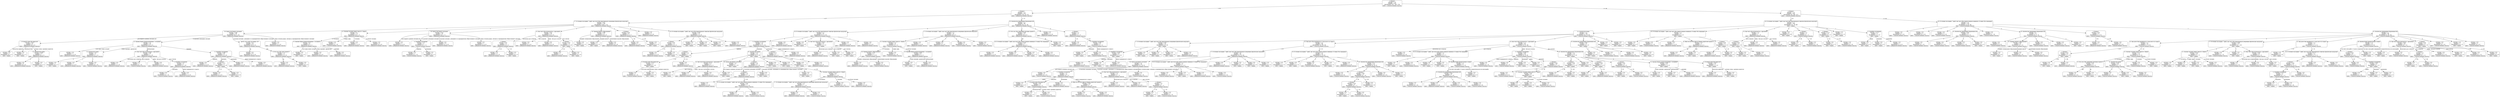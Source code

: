 digraph "дерево решений" {
	node [shape=box style=rounded]
	node1 [label="2. Возраст
entropy = 1.6
samples = 555
distribution: [187, 189, 179]
label = злокачественная опухоль"]
	node2 [label="2. Возраст
entropy = 1.2
samples = 225
distribution: [153, 20, 52]
label = доброкачественная опухоль"]
	node1 -> node2 [label="< 44"]
	node3 [label="17. В течение последних 7 дней, как часто Вы практиковали умеренные физические нагрузки?
entropy = 0.87
samples = 136
distribution: [108, 5, 23]
label = доброкачественная опухоль"]
	node2 -> node3 [label="< 37"]
	node4 [label="29. Каков тип Вашего питания?
entropy = 0.96
samples = 56
distribution: [43, 3, 10]
label = доброкачественная опухоль"]
	node3 -> node4 [label=0]
	node5 [label="5. В какой семье Вы выросли?
entropy = 0.92
samples = 9
distribution: [6, 0, 3]
label = доброкачественная опухоль"]
	node4 -> node5 [label="регулярного режима питания нет"]
	node6 [label="entropy = 0.0
samples = 1
distribution: [0, 0, 1]
label = норма"]
	node5 -> node6 [label="мать/отец одиночка"]
	node7 [label="entropy = 0.0
samples = 1
distribution: [0, 0, 1]
label = норма"]
	node5 -> node7 [label="мачеха/отчим"]
	node8 [label="31. Количество родов
entropy = 0.59
samples = 7
distribution: [6, 0, 1]
label = доброкачественная опухоль"]
	node5 -> node8 [label="полная семья, кровные родители"]
	node9 [label="entropy = 0.0
samples = 6
distribution: [6, 0, 0]
label = доброкачественная опухоль"]
	node8 -> node9 [label=0]
	node10 [label="entropy = 0.0
samples = 1
distribution: [0, 0, 1]
label = норма"]
	node8 -> node10 [label=1]
	node11 [label="13. Каковы Ваши взаимоотношения с соседями?
entropy = 1.4
samples = 20
distribution: [12, 3, 5]
label = доброкачественная опухоль"]
	node4 -> node11 [label="3-4-разовое домашнее питание"]
	node12 [label="entropy = 0.0
samples = 1
distribution: [1, 0, 0]
label = доброкачественная опухоль"]
	node11 -> node12 [label="я не знаю своих соседей"]
	node13 [label="31. Количество родов
entropy = 1.6
samples = 3
distribution: [1, 1, 1]
label = доброкачественная опухоль"]
	node11 -> node13 [label="очень хорошие, дружеские"]
	node14 [label="entropy = 0.0
samples = 1
distribution: [0, 0, 1]
label = норма"]
	node13 -> node14 [label=0]
	node15 [label="entropy = 0.0
samples = 1
distribution: [1, 0, 0]
label = доброкачественная опухоль"]
	node13 -> node15 [label=1]
	node16 [label="entropy = 0.0
samples = 1
distribution: [0, 1, 0]
label = злокачественная опухоль"]
	node13 -> node16 [label=2]
	node17 [label="14. Как часто Вы встречаетесь с друзьями?
entropy = 0.86
samples = 7
distribution: [5, 2, 0]
label = доброкачественная опухоль"]
	node11 -> node17 [label="нейтральные"]
	node18 [label="entropy = 0.0
samples = 1
distribution: [1, 0, 0]
label = доброкачественная опухоль"]
	node17 -> node18 [label="несколько раз в неделю"]
	node19 [label="entropy = 0.0
samples = 1
distribution: [0, 1, 0]
label = злокачественная опухоль"]
	node17 -> node19 [label="раз в неделю"]
	node20 [label="entropy = 0.0
samples = 3
distribution: [3, 0, 0]
label = доброкачественная опухоль"]
	node17 -> node20 [label="реже, чем раз в месяц"]
	node21 [label="3. Семейное положение
entropy = 1.0
samples = 2
distribution: [1, 1, 0]
label = доброкачественная опухоль"]
	node17 -> node21 [label="раз в месяц"]
	node22 [label="entropy = 0.0
samples = 1
distribution: [0, 1, 0]
label = злокачественная опухоль"]
	node21 -> node22 [label="замужем"]
	node23 [label="entropy = 0.0
samples = 1
distribution: [1, 0, 0]
label = доброкачественная опухоль"]
	node21 -> node23 [label="имею гражданского супруга"]
	node24 [label="3. Семейное положение
entropy = 0.99
samples = 9
distribution: [5, 0, 4]
label = доброкачественная опухоль"]
	node11 -> node24 [label="хорошие"]
	node25 [label="entropy = 0.0
samples = 2
distribution: [2, 0, 0]
label = доброкачественная опухоль"]
	node24 -> node25 [label="одинока"]
	node26 [label="2. Возраст
entropy = 0.72
samples = 5
distribution: [1, 0, 4]
label = норма"]
	node24 -> node26 [label="замужем"]
	node27 [label="entropy = 0.0
samples = 1
distribution: [1, 0, 0]
label = доброкачественная опухоль"]
	node26 -> node27 [label="< 25"]
	node28 [label="entropy = 0.0
samples = 4
distribution: [0, 0, 4]
label = норма"]
	node26 -> node28 [label=">= 25"]
	node29 [label="entropy = 0.0
samples = 1
distribution: [1, 0, 0]
label = доброкачественная опухоль"]
	node24 -> node29 [label="разведена"]
	node30 [label="entropy = 0.0
samples = 1
distribution: [1, 0, 0]
label = доброкачественная опухоль"]
	node24 -> node30 [label="имею гражданского супруга"]
	node31 [label="pre20. Есть ответ на вопрос 20?
entropy = 0.4
samples = 25
distribution: [23, 0, 2]
label = доброкачественная опухоль"]
	node4 -> node31 [label="3-разовое питание, домашнее и в предприятиях общественного питания"]
	node32 [label="entropy = 0.0
samples = 21
distribution: [21, 0, 0]
label = доброкачественная опухоль"]
	node31 -> node32 [label="да"]
	node33 [label="8. Есть ли у Вас дети (да/нет)?
entropy = 1.0
samples = 4
distribution: [2, 0, 2]
label = доброкачественная опухоль"]
	node31 -> node33 [label="нет"]
	node34 [label="entropy = 0.0
samples = 2
distribution: [2, 0, 0]
label = доброкачественная опухоль"]
	node33 -> node34 [label="да"]
	node35 [label="entropy = 0.0
samples = 2
distribution: [0, 0, 2]
label = норма"]
	node33 -> node35 [label="нет"]
	node36 [label="entropy = 0.0
samples = 2
distribution: [2, 0, 0]
label = доброкачественная опухоль"]
	node4 -> node36 [label="дома готовлю редко, питаюсь в предприятиях общественного питания"]
	node37 [label="12. Сколько человек живут вместе с Вами?
entropy = 0.7
samples = 15
distribution: [13, 1, 1]
label = доброкачественная опухоль"]
	node3 -> node37 [label=1]
	node38 [label="13. Каковы Ваши взаимоотношения с соседями?
entropy = 0.5
samples = 9
distribution: [8, 0, 1]
label = доброкачественная опухоль"]
	node37 -> node38 [label="2-3 человека"]
	node39 [label="entropy = 0.0
samples = 1
distribution: [0, 0, 1]
label = норма"]
	node38 -> node39 [label="я не знаю своих соседей"]
	node40 [label="entropy = 0.0
samples = 3
distribution: [3, 0, 0]
label = доброкачественная опухоль"]
	node38 -> node40 [label="очень хорошие, дружеские"]
	node41 [label="entropy = 0.0
samples = 5
distribution: [5, 0, 0]
label = доброкачественная опухоль"]
	node38 -> node41 [label="хорошие"]
	node42 [label="entropy = 0.0
samples = 1
distribution: [0, 1, 0]
label = злокачественная опухоль"]
	node37 -> node42 [label="я живу одна"]
	node43 [label="entropy = 0.0
samples = 1
distribution: [1, 0, 0]
label = доброкачественная опухоль"]
	node37 -> node43 [label="1 человек"]
	node44 [label="entropy = 0.0
samples = 4
distribution: [4, 0, 0]
label = доброкачественная опухоль"]
	node37 -> node44 [label="4 и более человек"]
	node45 [label="29. Каков тип Вашего питания?
entropy = 0.67
samples = 16
distribution: [14, 1, 1]
label = доброкачественная опухоль"]
	node3 -> node45 [label=2]
	node46 [label="entropy = 0.0
samples = 2
distribution: [2, 0, 0]
label = доброкачественная опухоль"]
	node45 -> node46 [label="регулярного режима питания нет"]
	node47 [label="3. Семейное положение
entropy = 1.0
samples = 2
distribution: [0, 1, 1]
label = злокачественная опухоль"]
	node45 -> node47 [label="3-4-разовое домашнее питание"]
	node48 [label="entropy = 0.0
samples = 1
distribution: [0, 1, 0]
label = злокачественная опухоль"]
	node47 -> node48 [label="одинока"]
	node49 [label="entropy = 0.0
samples = 1
distribution: [0, 0, 1]
label = норма"]
	node47 -> node49 [label="разведена"]
	node50 [label="entropy = 0.0
samples = 11
distribution: [11, 0, 0]
label = доброкачественная опухоль"]
	node45 -> node50 [label="3-разовое питание, домашнее и в предприятиях общественного питания"]
	node51 [label="entropy = 0.0
samples = 1
distribution: [1, 0, 0]
label = доброкачественная опухоль"]
	node45 -> node51 [label="дома готовлю редко, питаюсь в предприятиях общественного питания"]
	node52 [label="14. Как часто Вы встречаетесь с друзьями?
entropy = 0.81
samples = 16
distribution: [12, 0, 4]
label = доброкачественная опухоль"]
	node3 -> node52 [label=3]
	node53 [label="2. Возраст
entropy = 0.81
samples = 4
distribution: [3, 0, 1]
label = доброкачественная опухоль"]
	node52 -> node53 [label="несколько раз в неделю"]
	node54 [label="entropy = 0.0
samples = 3
distribution: [3, 0, 0]
label = доброкачественная опухоль"]
	node53 -> node54 [label="< 26"]
	node55 [label="entropy = 0.0
samples = 1
distribution: [0, 0, 1]
label = норма"]
	node53 -> node55 [label=">= 26"]
	node56 [label="entropy = 0.0
samples = 5
distribution: [5, 0, 0]
label = доброкачественная опухоль"]
	node52 -> node56 [label="раз в неделю"]
	node57 [label="entropy = 0.0
samples = 3
distribution: [3, 0, 0]
label = доброкачественная опухоль"]
	node52 -> node57 [label="реже, чем раз в месяц"]
	node58 [label="2. Возраст
entropy = 0.81
samples = 4
distribution: [1, 0, 3]
label = норма"]
	node52 -> node58 [label="раз в месяц"]
	node59 [label="entropy = 0.0
samples = 1
distribution: [1, 0, 0]
label = доброкачественная опухоль"]
	node58 -> node59 [label="< 34"]
	node60 [label="entropy = 0.0
samples = 3
distribution: [0, 0, 3]
label = норма"]
	node58 -> node60 [label=">= 34"]
	node61 [label="19. Уровень Вашего образования?
entropy = 0.68
samples = 11
distribution: [9, 0, 2]
label = доброкачественная опухоль"]
	node3 -> node61 [label=4]
	node62 [label="entropy = 0.0
samples = 1
distribution: [0, 0, 1]
label = норма"]
	node61 -> node62 [label="среднее специальное образование"]
	node63 [label="entropy = 0.0
samples = 1
distribution: [0, 0, 1]
label = норма"]
	node61 -> node63 [label="средняя школа"]
	node64 [label="entropy = 0.0
samples = 9
distribution: [9, 0, 0]
label = доброкачественная опухоль"]
	node61 -> node64 [label="законченное высшее образование"]
	node65 [label="2. Возраст
entropy = 0.65
samples = 6
distribution: [5, 0, 1]
label = доброкачественная опухоль"]
	node3 -> node65 [label=5]
	node66 [label="entropy = 0.0
samples = 5
distribution: [5, 0, 0]
label = доброкачественная опухоль"]
	node65 -> node66 [label="< 28"]
	node67 [label="entropy = 0.0
samples = 1
distribution: [0, 0, 1]
label = норма"]
	node65 -> node67 [label=">= 28"]
	node68 [label="entropy = 0.0
samples = 5
distribution: [5, 0, 0]
label = доброкачественная опухоль"]
	node3 -> node68 [label=6]
	node69 [label="16. В течение последних 7 дней, как часто Вы практиковали тяжелые физические нагрузки?
entropy = 0.95
samples = 11
distribution: [7, 0, 4]
label = доброкачественная опухоль"]
	node3 -> node69 [label=7]
	node70 [label="2. Возраст
entropy = 0.81
samples = 4
distribution: [3, 0, 1]
label = доброкачественная опухоль"]
	node69 -> node70 [label=0]
	node71 [label="entropy = 0.0
samples = 3
distribution: [3, 0, 0]
label = доброкачественная опухоль"]
	node70 -> node71 [label="< 31"]
	node72 [label="entropy = 0.0
samples = 1
distribution: [0, 0, 1]
label = норма"]
	node70 -> node72 [label=">= 31"]
	node73 [label="entropy = 0.0
samples = 1
distribution: [0, 0, 1]
label = норма"]
	node69 -> node73 [label=2]
	node74 [label="entropy = 0.0
samples = 1
distribution: [0, 0, 1]
label = норма"]
	node69 -> node74 [label=3]
	node75 [label="entropy = 0.0
samples = 1
distribution: [0, 0, 1]
label = норма"]
	node69 -> node75 [label=4]
	node76 [label="entropy = 0.0
samples = 4
distribution: [4, 0, 0]
label = доброкачественная опухоль"]
	node69 -> node76 [label=7]
	node77 [label="32. Количество прерванных беременностей
entropy = 1.5
samples = 89
distribution: [45, 15, 29]
label = доброкачественная опухоль"]
	node2 -> node77 [label=">= 37"]
	node78 [label="16. В течение последних 7 дней, как часто Вы практиковали тяжелые физические нагрузки?
entropy = 1.3
samples = 54
distribution: [27, 5, 22]
label = доброкачественная опухоль"]
	node77 -> node78 [label=0]
	node79 [label="3. Семейное положение
entropy = 1.4
samples = 41
distribution: [21, 5, 15]
label = доброкачественная опухоль"]
	node78 -> node79 [label=0]
	node80 [label="2. Возраст
entropy = 1.4
samples = 7
distribution: [2, 1, 4]
label = норма"]
	node79 -> node80 [label="одинока"]
	node81 [label="5. В какой семье Вы выросли?
entropy = 0.72
samples = 5
distribution: [0, 1, 4]
label = норма"]
	node80 -> node81 [label="< 41"]
	node82 [label="entropy = 0.0
samples = 1
distribution: [0, 1, 0]
label = злокачественная опухоль"]
	node81 -> node82 [label="в детском доме"]
	node83 [label="entropy = 0.0
samples = 4
distribution: [0, 0, 4]
label = норма"]
	node81 -> node83 [label="полная семья, кровные родители"]
	node84 [label="entropy = 0.0
samples = 2
distribution: [2, 0, 0]
label = доброкачественная опухоль"]
	node80 -> node84 [label=">= 41"]
	node85 [label="31. Количество родов
entropy = 1.5
samples = 23
distribution: [9, 4, 10]
label = норма"]
	node79 -> node85 [label="замужем"]
	node86 [label="14. Как часто Вы встречаетесь с друзьями?
entropy = 0.72
samples = 5
distribution: [4, 0, 1]
label = доброкачественная опухоль"]
	node85 -> node86 [label=0]
	node87 [label="entropy = 0.0
samples = 1
distribution: [0, 0, 1]
label = норма"]
	node86 -> node87 [label="раз в неделю"]
	node88 [label="entropy = 0.0
samples = 1
distribution: [1, 0, 0]
label = доброкачественная опухоль"]
	node86 -> node88 [label="реже, чем раз в месяц"]
	node89 [label="entropy = 0.0
samples = 3
distribution: [3, 0, 0]
label = доброкачественная опухоль"]
	node86 -> node89 [label="раз в месяц"]
	node90 [label="29. Каков тип Вашего питания?
entropy = 1.6
samples = 7
distribution: [2, 2, 3]
label = норма"]
	node85 -> node90 [label=1]
	node91 [label="entropy = 0.0
samples = 1
distribution: [0, 0, 1]
label = норма"]
	node90 -> node91 [label="регулярного режима питания нет"]
	node92 [label="2. Возраст
entropy = 1.0
samples = 4
distribution: [2, 2, 0]
label = доброкачественная опухоль"]
	node90 -> node92 [label="3-4-разовое домашнее питание"]
	node93 [label="entropy = 0.0
samples = 1
distribution: [1, 0, 0]
label = доброкачественная опухоль"]
	node92 -> node93 [label="< 40"]
	node94 [label="18. В течение последних 7 дней, как часто Вы ходили пешком минимум 10 минут без перерыва?
entropy = 0.92
samples = 3
distribution: [1, 2, 0]
label = злокачественная опухоль"]
	node92 -> node94 [label=">= 40"]
	node95 [label="entropy = 0.0
samples = 1
distribution: [1, 0, 0]
label = доброкачественная опухоль"]
	node94 -> node95 [label=3]
	node96 [label="entropy = 0.0
samples = 2
distribution: [0, 2, 0]
label = злокачественная опухоль"]
	node94 -> node96 [label=7]
	node97 [label="entropy = 0.0
samples = 2
distribution: [0, 0, 2]
label = норма"]
	node90 -> node97 [label="3-разовое питание, домашнее и в предприятиях общественного питания"]
	node98 [label="2. Возраст
entropy = 1.6
samples = 8
distribution: [3, 2, 3]
label = доброкачественная опухоль"]
	node85 -> node98 [label=2]
	node99 [label="entropy = 0.0
samples = 3
distribution: [0, 0, 3]
label = норма"]
	node98 -> node99 [label="< 39"]
	node100 [label="12. Сколько человек живут вместе с Вами?
entropy = 0.97
samples = 5
distribution: [3, 2, 0]
label = доброкачественная опухоль"]
	node98 -> node100 [label=">= 39"]
	node101 [label="17. В течение последних 7 дней, как часто Вы практиковали умеренные физические нагрузки?
entropy = 1.0
samples = 2
distribution: [1, 1, 0]
label = доброкачественная опухоль"]
	node100 -> node101 [label="2-3 человека"]
	node102 [label="entropy = 0.0
samples = 1
distribution: [1, 0, 0]
label = доброкачественная опухоль"]
	node101 -> node102 [label=0]
	node103 [label="entropy = 0.0
samples = 1
distribution: [0, 1, 0]
label = злокачественная опухоль"]
	node101 -> node103 [label=2]
	node104 [label="entropy = 0.0
samples = 1
distribution: [0, 1, 0]
label = злокачественная опухоль"]
	node100 -> node104 [label="1 человек"]
	node105 [label="entropy = 0.0
samples = 2
distribution: [2, 0, 0]
label = доброкачественная опухоль"]
	node100 -> node105 [label="4 и более человек"]
	node106 [label="entropy = 0.0
samples = 2
distribution: [0, 0, 2]
label = норма"]
	node85 -> node106 [label=3]
	node107 [label="entropy = 0.0
samples = 1
distribution: [0, 0, 1]
label = норма"]
	node85 -> node107 [label=4]
	node108 [label="2. Возраст
entropy = 0.72
samples = 5
distribution: [4, 0, 1]
label = доброкачественная опухоль"]
	node79 -> node108 [label="разведена"]
	node109 [label="entropy = 0.0
samples = 1
distribution: [0, 0, 1]
label = норма"]
	node108 -> node109 [label="< 39"]
	node110 [label="entropy = 0.0
samples = 4
distribution: [4, 0, 0]
label = доброкачественная опухоль"]
	node108 -> node110 [label=">= 39"]
	node111 [label="entropy = 0.0
samples = 6
distribution: [6, 0, 0]
label = доброкачественная опухоль"]
	node79 -> node111 [label="имею гражданского супруга"]
	node112 [label="entropy = 0.0
samples = 2
distribution: [2, 0, 0]
label = доброкачественная опухоль"]
	node78 -> node112 [label=1]
	node113 [label="entropy = 0.0
samples = 5
distribution: [0, 0, 5]
label = норма"]
	node78 -> node113 [label=2]
	node114 [label="14. Как часто Вы встречаетесь с друзьями?
entropy = 0.92
samples = 3
distribution: [1, 0, 2]
label = норма"]
	node78 -> node114 [label=3]
	node115 [label="entropy = 0.0
samples = 1
distribution: [1, 0, 0]
label = доброкачественная опухоль"]
	node114 -> node115 [label="несколько раз в неделю"]
	node116 [label="entropy = 0.0
samples = 1
distribution: [0, 0, 1]
label = норма"]
	node114 -> node116 [label="раз в неделю"]
	node117 [label="entropy = 0.0
samples = 1
distribution: [0, 0, 1]
label = норма"]
	node114 -> node117 [label="раз в месяц"]
	node118 [label="entropy = 0.0
samples = 1
distribution: [1, 0, 0]
label = доброкачественная опухоль"]
	node78 -> node118 [label=4]
	node119 [label="entropy = 0.0
samples = 2
distribution: [2, 0, 0]
label = доброкачественная опухоль"]
	node78 -> node119 [label=7]
	node120 [label="17. В течение последних 7 дней, как часто Вы практиковали умеренные физические нагрузки?
entropy = 1.3
samples = 18
distribution: [9, 8, 1]
label = доброкачественная опухоль"]
	node77 -> node120 [label=1]
	node121 [label="12. Сколько человек живут вместе с Вами?
entropy = 1.4
samples = 9
distribution: [3, 5, 1]
label = злокачественная опухоль"]
	node120 -> node121 [label=0]
	node122 [label="19. Уровень Вашего образования?
entropy = 0.72
samples = 5
distribution: [1, 4, 0]
label = злокачественная опухоль"]
	node121 -> node122 [label="2-3 человека"]
	node123 [label="entropy = 0.0
samples = 1
distribution: [1, 0, 0]
label = доброкачественная опухоль"]
	node122 -> node123 [label="среднее специальное образование"]
	node124 [label="entropy = 0.0
samples = 4
distribution: [0, 4, 0]
label = злокачественная опухоль"]
	node122 -> node124 [label="законченное высшее образование"]
	node125 [label="entropy = 0.0
samples = 1
distribution: [0, 1, 0]
label = злокачественная опухоль"]
	node121 -> node125 [label="я живу одна"]
	node126 [label="13. Каковы Ваши взаимоотношения с соседями?
entropy = 0.92
samples = 3
distribution: [2, 0, 1]
label = доброкачественная опухоль"]
	node121 -> node126 [label="4 и более человек"]
	node127 [label="entropy = 0.0
samples = 1
distribution: [0, 0, 1]
label = норма"]
	node126 -> node127 [label="очень хорошие, дружеские"]
	node128 [label="entropy = 0.0
samples = 2
distribution: [2, 0, 0]
label = доброкачественная опухоль"]
	node126 -> node128 [label="нейтральные"]
	node129 [label="entropy = 0.0
samples = 1
distribution: [1, 0, 0]
label = доброкачественная опухоль"]
	node120 -> node129 [label=1]
	node130 [label="entropy = 0.0
samples = 5
distribution: [5, 0, 0]
label = доброкачественная опухоль"]
	node120 -> node130 [label=2]
	node131 [label="entropy = 0.0
samples = 2
distribution: [0, 2, 0]
label = злокачественная опухоль"]
	node120 -> node131 [label=3]
	node132 [label="entropy = 0.0
samples = 1
distribution: [0, 1, 0]
label = злокачественная опухоль"]
	node120 -> node132 [label=6]
	node133 [label="15. Есть ли у Вас домашние питомцы (да/нет)?
entropy = 0.99
samples = 11
distribution: [6, 0, 5]
label = доброкачественная опухоль"]
	node77 -> node133 [label=2]
	node134 [label="18. В течение последних 7 дней, как часто Вы ходили пешком минимум 10 минут без перерыва?
entropy = 0.59
samples = 7
distribution: [6, 0, 1]
label = доброкачественная опухоль"]
	node133 -> node134 [label="нет"]
	node135 [label="entropy = 0.0
samples = 1
distribution: [1, 0, 0]
label = доброкачественная опухоль"]
	node134 -> node135 [label=4]
	node136 [label="entropy = 0.0
samples = 1
distribution: [1, 0, 0]
label = доброкачественная опухоль"]
	node134 -> node136 [label=5]
	node137 [label="entropy = 0.0
samples = 1
distribution: [0, 0, 1]
label = норма"]
	node134 -> node137 [label=6]
	node138 [label="entropy = 0.0
samples = 4
distribution: [4, 0, 0]
label = доброкачественная опухоль"]
	node134 -> node138 [label=7]
	node139 [label="entropy = 0.0
samples = 4
distribution: [0, 0, 4]
label = норма"]
	node133 -> node139 [label="да"]
	node140 [label="entropy = 0.0
samples = 1
distribution: [1, 0, 0]
label = доброкачественная опухоль"]
	node77 -> node140 [label=3]
	node141 [label="2. Возраст
entropy = 1.5
samples = 5
distribution: [2, 2, 1]
label = доброкачественная опухоль"]
	node77 -> node141 [label=4]
	node142 [label="entropy = 0.0
samples = 2
distribution: [2, 0, 0]
label = доброкачественная опухоль"]
	node141 -> node142 [label="< 42"]
	node143 [label="3. Семейное положение
entropy = 0.92
samples = 3
distribution: [0, 2, 1]
label = злокачественная опухоль"]
	node141 -> node143 [label=">= 42"]
	node144 [label="entropy = 0.0
samples = 1
distribution: [0, 0, 1]
label = норма"]
	node143 -> node144 [label="замужем"]
	node145 [label="entropy = 0.0
samples = 2
distribution: [0, 2, 0]
label = злокачественная опухоль"]
	node143 -> node145 [label="имею гражданского супруга"]
	node146 [label="2. Возраст
entropy = 1.4
samples = 330
distribution: [34, 169, 127]
label = злокачественная опухоль"]
	node1 -> node146 [label=">= 44"]
	node147 [label="16. В течение последних 7 дней, как часто Вы практиковали тяжелые физические нагрузки?
entropy = 1.5
samples = 195
distribution: [31, 76, 88]
label = норма"]
	node146 -> node147 [label="< 62"]
	node148 [label="31. Количество родов
entropy = 1.5
samples = 156
distribution: [24, 70, 62]
label = злокачественная опухоль"]
	node147 -> node148 [label=0]
	node149 [label="17. В течение последних 7 дней, как часто Вы практиковали умеренные физические нагрузки?
entropy = 0.94
samples = 14
distribution: [5, 0, 9]
label = норма"]
	node148 -> node149 [label=0]
	node150 [label="3. Семейное положение
entropy = 0.92
samples = 6
distribution: [2, 0, 4]
label = норма"]
	node149 -> node150 [label=0]
	node151 [label="entropy = 0.0
samples = 1
distribution: [1, 0, 0]
label = доброкачественная опухоль"]
	node150 -> node151 [label="одинока"]
	node152 [label="entropy = 0.0
samples = 4
distribution: [0, 0, 4]
label = норма"]
	node150 -> node152 [label="замужем"]
	node153 [label="entropy = 0.0
samples = 1
distribution: [1, 0, 0]
label = доброкачественная опухоль"]
	node150 -> node153 [label="имею гражданского супруга"]
	node154 [label="entropy = 0.0
samples = 1
distribution: [0, 0, 1]
label = норма"]
	node149 -> node154 [label=1]
	node155 [label="entropy = 0.0
samples = 2
distribution: [0, 0, 2]
label = норма"]
	node149 -> node155 [label=2]
	node156 [label="entropy = 0.0
samples = 2
distribution: [0, 0, 2]
label = норма"]
	node149 -> node156 [label=3]
	node157 [label="entropy = 0.0
samples = 3
distribution: [3, 0, 0]
label = доброкачественная опухоль"]
	node149 -> node157 [label=5]
	node158 [label="22. Как долго Вы проживаете в этом месте (в годах)?
entropy = 1.5
samples = 68
distribution: [14, 36, 18]
label = злокачественная опухоль"]
	node148 -> node158 [label=1]
	node159 [label="17. В течение последних 7 дней, как часто Вы практиковали умеренные физические нагрузки?
entropy = 1.6
samples = 36
distribution: [13, 13, 10]
label = доброкачественная опухоль"]
	node158 -> node159 [label="< 25"]
	node160 [label="29. Каков тип Вашего питания?
entropy = 1.4
samples = 24
distribution: [11, 10, 3]
label = доброкачественная опухоль"]
	node159 -> node160 [label=0]
	node161 [label="entropy = 0.0
samples = 5
distribution: [0, 5, 0]
label = злокачественная опухоль"]
	node160 -> node161 [label="регулярного режима питания нет"]
	node162 [label="3. Семейное положение
entropy = 1.3
samples = 13
distribution: [8, 3, 2]
label = доброкачественная опухоль"]
	node160 -> node162 [label="3-4-разовое домашнее питание"]
	node163 [label="entropy = 0.0
samples = 1
distribution: [0, 0, 1]
label = норма"]
	node162 -> node163 [label="вдова"]
	node164 [label="5. В какой семье Вы выросли?
entropy = 0.92
samples = 3
distribution: [0, 2, 1]
label = злокачественная опухоль"]
	node162 -> node164 [label="замужем"]
	node165 [label="entropy = 0.0
samples = 1
distribution: [0, 0, 1]
label = норма"]
	node164 -> node165 [label="мачеха/отчим"]
	node166 [label="entropy = 0.0
samples = 2
distribution: [0, 2, 0]
label = злокачественная опухоль"]
	node164 -> node166 [label="полная семья, кровные родители"]
	node167 [label="entropy = 0.0
samples = 6
distribution: [6, 0, 0]
label = доброкачественная опухоль"]
	node162 -> node167 [label="разведена"]
	node168 [label="6. Жив ли хотя бы один из Ваших родителей (да/нет)?
entropy = 0.92
samples = 3
distribution: [2, 1, 0]
label = доброкачественная опухоль"]
	node162 -> node168 [label="имею гражданского супруга"]
	node169 [label="entropy = 0.0
samples = 1
distribution: [0, 1, 0]
label = злокачественная опухоль"]
	node168 -> node169 [label="да"]
	node170 [label="entropy = 0.0
samples = 2
distribution: [2, 0, 0]
label = доброкачественная опухоль"]
	node168 -> node170 [label="нет"]
	node171 [label="14. Как часто Вы встречаетесь с друзьями?
entropy = 1.4
samples = 5
distribution: [3, 1, 1]
label = доброкачественная опухоль"]
	node160 -> node171 [label="3-разовое питание, домашнее и в предприятиях общественного питания"]
	node172 [label="entropy = 0.0
samples = 1
distribution: [1, 0, 0]
label = доброкачественная опухоль"]
	node171 -> node172 [label="несколько раз в неделю"]
	node173 [label="entropy = 0.0
samples = 2
distribution: [2, 0, 0]
label = доброкачественная опухоль"]
	node171 -> node173 [label="раз в неделю"]
	node174 [label="2. Возраст
entropy = 1.0
samples = 2
distribution: [0, 1, 1]
label = злокачественная опухоль"]
	node171 -> node174 [label="раз в месяц"]
	node175 [label="entropy = 0.0
samples = 1
distribution: [0, 0, 1]
label = норма"]
	node174 -> node175 [label="< 53"]
	node176 [label="entropy = 0.0
samples = 1
distribution: [0, 1, 0]
label = злокачественная опухоль"]
	node174 -> node176 [label=">= 53"]
	node177 [label="entropy = 0.0
samples = 1
distribution: [0, 1, 0]
label = злокачественная опухоль"]
	node160 -> node177 [label="дома готовлю редко, питаюсь в предприятиях общественного питания"]
	node178 [label="18. В течение последних 7 дней, как часто Вы ходили пешком минимум 10 минут без перерыва?
entropy = 1.4
samples = 5
distribution: [1, 3, 1]
label = злокачественная опухоль"]
	node159 -> node178 [label=1]
	node179 [label="entropy = 0.0
samples = 1
distribution: [0, 1, 0]
label = злокачественная опухоль"]
	node178 -> node179 [label=1]
	node180 [label="entropy = 0.0
samples = 1
distribution: [0, 0, 1]
label = норма"]
	node178 -> node180 [label=2]
	node181 [label="entropy = 0.0
samples = 1
distribution: [1, 0, 0]
label = доброкачественная опухоль"]
	node178 -> node181 [label=3]
	node182 [label="entropy = 0.0
samples = 2
distribution: [0, 2, 0]
label = злокачественная опухоль"]
	node178 -> node182 [label=7]
	node183 [label="entropy = 0.0
samples = 1
distribution: [1, 0, 0]
label = доброкачественная опухоль"]
	node159 -> node183 [label=2]
	node184 [label="entropy = 0.0
samples = 3
distribution: [0, 0, 3]
label = норма"]
	node159 -> node184 [label=3]
	node185 [label="entropy = 0.0
samples = 2
distribution: [0, 0, 2]
label = норма"]
	node159 -> node185 [label=5]
	node186 [label="entropy = 0.0
samples = 1
distribution: [0, 0, 1]
label = норма"]
	node159 -> node186 [label=7]
	node187 [label="18. В течение последних 7 дней, как часто Вы ходили пешком минимум 10 минут без перерыва?
entropy = 1.0
samples = 32
distribution: [1, 23, 8]
label = злокачественная опухоль"]
	node158 -> node187 [label=">= 25"]
	node188 [label="entropy = 0.0
samples = 1
distribution: [0, 0, 1]
label = норма"]
	node187 -> node188 [label=0]
	node189 [label="entropy = 0.0
samples = 1
distribution: [0, 0, 1]
label = норма"]
	node187 -> node189 [label=2]
	node190 [label="entropy = 0.0
samples = 3
distribution: [0, 3, 0]
label = злокачественная опухоль"]
	node187 -> node190 [label=3]
	node191 [label="entropy = 0.0
samples = 1
distribution: [0, 0, 1]
label = норма"]
	node187 -> node191 [label=5]
	node192 [label="entropy = 0.0
samples = 1
distribution: [1, 0, 0]
label = доброкачественная опухоль"]
	node187 -> node192 [label=6]
	node193 [label="32. Количество прерванных беременностей
entropy = 0.72
samples = 25
distribution: [0, 20, 5]
label = злокачественная опухоль"]
	node187 -> node193 [label=7]
	node194 [label="entropy = 0.0
samples = 8
distribution: [0, 8, 0]
label = злокачественная опухоль"]
	node193 -> node194 [label=0]
	node195 [label="2. Возраст
entropy = 0.95
samples = 11
distribution: [0, 7, 4]
label = злокачественная опухоль"]
	node193 -> node195 [label=1]
	node196 [label="2. Возраст
entropy = 0.54
samples = 8
distribution: [0, 7, 1]
label = злокачественная опухоль"]
	node195 -> node196 [label="< 59"]
	node197 [label="entropy = 0.0
samples = 1
distribution: [0, 0, 1]
label = норма"]
	node196 -> node197 [label="< 54"]
	node198 [label="entropy = 0.0
samples = 7
distribution: [0, 7, 0]
label = злокачественная опухоль"]
	node196 -> node198 [label=">= 54"]
	node199 [label="entropy = 0.0
samples = 3
distribution: [0, 0, 3]
label = норма"]
	node195 -> node199 [label=">= 59"]
	node200 [label="entropy = 0.0
samples = 5
distribution: [0, 5, 0]
label = злокачественная опухоль"]
	node193 -> node200 [label=3]
	node201 [label="entropy = 0.0
samples = 1
distribution: [0, 0, 1]
label = норма"]
	node193 -> node201 [label=4]
	node202 [label="14. Как часто Вы встречаетесь с друзьями?
entropy = 1.3
samples = 64
distribution: [5, 31, 28]
label = злокачественная опухоль"]
	node148 -> node202 [label=2]
	node203 [label="entropy = 0.0
samples = 4
distribution: [0, 4, 0]
label = злокачественная опухоль"]
	node202 -> node203 [label="несколько раз в неделю"]
	node204 [label="18. В течение последних 7 дней, как часто Вы ходили пешком минимум 10 минут без перерыва?
entropy = 1.3
samples = 17
distribution: [1, 9, 7]
label = злокачественная опухоль"]
	node202 -> node204 [label="раз в неделю"]
	node205 [label="entropy = 0.0
samples = 2
distribution: [0, 0, 2]
label = норма"]
	node204 -> node205 [label=2]
	node206 [label="entropy = 0.0
samples = 4
distribution: [0, 4, 0]
label = злокачественная опухоль"]
	node204 -> node206 [label=3]
	node207 [label="entropy = 0.0
samples = 2
distribution: [0, 0, 2]
label = норма"]
	node204 -> node207 [label=4]
	node208 [label="entropy = 0.0
samples = 1
distribution: [0, 0, 1]
label = норма"]
	node204 -> node208 [label=5]
	node209 [label="28. Каковы Ваши предпочтения в пище?
entropy = 1.3
samples = 8
distribution: [1, 5, 2]
label = злокачественная опухоль"]
	node204 -> node209 [label=7]
	node210 [label="32. Количество прерванных беременностей
entropy = 0.65
samples = 6
distribution: [1, 5, 0]
label = злокачественная опухоль"]
	node209 -> node210 [label="я ем мясо или рыбу 2-3 раза в неделю"]
	node211 [label="entropy = 0.0
samples = 1
distribution: [0, 1, 0]
label = злокачественная опухоль"]
	node210 -> node211 [label=0]
	node212 [label="entropy = 0.0
samples = 1
distribution: [1, 0, 0]
label = доброкачественная опухоль"]
	node210 -> node212 [label=1]
	node213 [label="entropy = 0.0
samples = 1
distribution: [0, 1, 0]
label = злокачественная опухоль"]
	node210 -> node213 [label=2]
	node214 [label="entropy = 0.0
samples = 3
distribution: [0, 3, 0]
label = злокачественная опухоль"]
	node210 -> node214 [label=3]
	node215 [label="entropy = 0.0
samples = 2
distribution: [0, 0, 2]
label = норма"]
	node209 -> node215 [label="я практически не ем мясо/рыбу"]
	node216 [label="3. Семейное положение
entropy = 0.95
samples = 24
distribution: [0, 15, 9]
label = злокачественная опухоль"]
	node202 -> node216 [label="реже, чем раз в месяц"]
	node217 [label="entropy = 0.0
samples = 2
distribution: [0, 2, 0]
label = злокачественная опухоль"]
	node216 -> node217 [label="имею гражданского супруга"]
	node218 [label="entropy = 0.0
samples = 2
distribution: [0, 2, 0]
label = злокачественная опухоль"]
	node216 -> node218 [label="одинока"]
	node219 [label="entropy = 0.0
samples = 3
distribution: [0, 0, 3]
label = норма"]
	node216 -> node219 [label="разведена"]
	node220 [label="entropy = 0.0
samples = 2
distribution: [0, 0, 2]
label = норма"]
	node216 -> node220 [label="вдова"]
	node221 [label="2. Возраст
entropy = 0.84
samples = 15
distribution: [0, 11, 4]
label = злокачественная опухоль"]
	node216 -> node221 [label="замужем"]
	node222 [label="entropy = 0.0
samples = 9
distribution: [0, 9, 0]
label = злокачественная опухоль"]
	node221 -> node222 [label="< 56"]
	node223 [label="12. Сколько человек живут вместе с Вами?
entropy = 0.92
samples = 6
distribution: [0, 2, 4]
label = норма"]
	node221 -> node223 [label=">= 56"]
	node224 [label="entropy = 0.0
samples = 1
distribution: [0, 0, 1]
label = норма"]
	node223 -> node224 [label="2-3 человека"]
	node225 [label="entropy = 0.0
samples = 3
distribution: [0, 0, 3]
label = норма"]
	node223 -> node225 [label="1 человек"]
	node226 [label="entropy = 0.0
samples = 2
distribution: [0, 2, 0]
label = злокачественная опухоль"]
	node223 -> node226 [label="4 и более человек"]
	node227 [label="32. Количество прерванных беременностей
entropy = 1.3
samples = 19
distribution: [4, 3, 12]
label = норма"]
	node202 -> node227 [label="раз в месяц"]
	node228 [label="2. Возраст
entropy = 0.92
samples = 3
distribution: [1, 0, 2]
label = норма"]
	node227 -> node228 [label=0]
	node229 [label="entropy = 0.0
samples = 1
distribution: [1, 0, 0]
label = доброкачественная опухоль"]
	node228 -> node229 [label="< 46"]
	node230 [label="entropy = 0.0
samples = 2
distribution: [0, 0, 2]
label = норма"]
	node228 -> node230 [label=">= 46"]
	node231 [label="entropy = 0.0
samples = 3
distribution: [0, 0, 3]
label = норма"]
	node227 -> node231 [label=1]
	node232 [label="2. Возраст
entropy = 0.92
samples = 3
distribution: [1, 0, 2]
label = норма"]
	node227 -> node232 [label=2]
	node233 [label="entropy = 0.0
samples = 2
distribution: [0, 0, 2]
label = норма"]
	node232 -> node233 [label="< 54"]
	node234 [label="entropy = 0.0
samples = 1
distribution: [1, 0, 0]
label = доброкачественная опухоль"]
	node232 -> node234 [label=">= 54"]
	node235 [label="2. Возраст
entropy = 0.81
samples = 4
distribution: [0, 3, 1]
label = злокачественная опухоль"]
	node227 -> node235 [label=3]
	node236 [label="entropy = 0.0
samples = 1
distribution: [0, 0, 1]
label = норма"]
	node235 -> node236 [label="< 55"]
	node237 [label="entropy = 0.0
samples = 3
distribution: [0, 3, 0]
label = злокачественная опухоль"]
	node235 -> node237 [label=">= 55"]
	node238 [label="13. Каковы Ваши взаимоотношения с соседями?
entropy = 0.92
samples = 3
distribution: [1, 0, 2]
label = норма"]
	node227 -> node238 [label=4]
	node239 [label="entropy = 0.0
samples = 1
distribution: [0, 0, 1]
label = норма"]
	node238 -> node239 [label="очень хорошие, дружеские"]
	node240 [label="entropy = 0.0
samples = 1
distribution: [0, 0, 1]
label = норма"]
	node238 -> node240 [label="нейтральные"]
	node241 [label="entropy = 0.0
samples = 1
distribution: [1, 0, 0]
label = доброкачественная опухоль"]
	node238 -> node241 [label="хорошие"]
	node242 [label="5. В какой семье Вы выросли?
entropy = 0.92
samples = 3
distribution: [1, 0, 2]
label = норма"]
	node227 -> node242 [label=5]
	node243 [label="entropy = 0.0
samples = 1
distribution: [1, 0, 0]
label = доброкачественная опухоль"]
	node242 -> node243 [label="мать/отец одиночка"]
	node244 [label="entropy = 0.0
samples = 2
distribution: [0, 0, 2]
label = норма"]
	node242 -> node244 [label="полная семья, кровные родители"]
	node245 [label="32. Количество прерванных беременностей
entropy = 0.95
samples = 8
distribution: [0, 3, 5]
label = норма"]
	node148 -> node245 [label=3]
	node246 [label="entropy = 0.0
samples = 2
distribution: [0, 0, 2]
label = норма"]
	node245 -> node246 [label=0]
	node247 [label="entropy = 0.0
samples = 1
distribution: [0, 1, 0]
label = злокачественная опухоль"]
	node245 -> node247 [label=2]
	node248 [label="entropy = 0.0
samples = 2
distribution: [0, 2, 0]
label = злокачественная опухоль"]
	node245 -> node248 [label=3]
	node249 [label="entropy = 0.0
samples = 3
distribution: [0, 0, 3]
label = норма"]
	node245 -> node249 [label=5]
	node250 [label="entropy = 0.0
samples = 1
distribution: [0, 0, 1]
label = норма"]
	node148 -> node250 [label=4]
	node251 [label="entropy = 0.0
samples = 1
distribution: [0, 0, 1]
label = норма"]
	node148 -> node251 [label=6]
	node252 [label="18. В течение последних 7 дней, как часто Вы ходили пешком минимум 10 минут без перерыва?
entropy = 1.5
samples = 9
distribution: [3, 2, 4]
label = норма"]
	node147 -> node252 [label=1]
	node253 [label="entropy = 0.0
samples = 1
distribution: [0, 0, 1]
label = норма"]
	node252 -> node253 [label=2]
	node254 [label="entropy = 0.0
samples = 2
distribution: [0, 2, 0]
label = злокачественная опухоль"]
	node252 -> node254 [label=3]
	node255 [label="entropy = 0.0
samples = 1
distribution: [1, 0, 0]
label = доброкачественная опухоль"]
	node252 -> node255 [label=4]
	node256 [label="6. Жив ли хотя бы один из Ваших родителей (да/нет)?
entropy = 1.0
samples = 2
distribution: [1, 0, 1]
label = доброкачественная опухоль"]
	node252 -> node256 [label=5]
	node257 [label="entropy = 0.0
samples = 1
distribution: [1, 0, 0]
label = доброкачественная опухоль"]
	node256 -> node257 [label="да"]
	node258 [label="entropy = 0.0
samples = 1
distribution: [0, 0, 1]
label = норма"]
	node256 -> node258 [label="нет"]
	node259 [label="2. Возраст
entropy = 0.92
samples = 3
distribution: [1, 0, 2]
label = норма"]
	node252 -> node259 [label=7]
	node260 [label="entropy = 0.0
samples = 1
distribution: [1, 0, 0]
label = доброкачественная опухоль"]
	node259 -> node260 [label="< 45"]
	node261 [label="entropy = 0.0
samples = 2
distribution: [0, 0, 2]
label = норма"]
	node259 -> node261 [label=">= 45"]
	node262 [label="14. Как часто Вы встречаетесь с друзьями?
entropy = 1.4
samples = 7
distribution: [3, 1, 3]
label = доброкачественная опухоль"]
	node147 -> node262 [label=2]
	node263 [label="2. Возраст
entropy = 0.81
samples = 4
distribution: [0, 1, 3]
label = норма"]
	node262 -> node263 [label="раз в неделю"]
	node264 [label="entropy = 0.0
samples = 3
distribution: [0, 0, 3]
label = норма"]
	node263 -> node264 [label="< 57"]
	node265 [label="entropy = 0.0
samples = 1
distribution: [0, 1, 0]
label = злокачественная опухоль"]
	node263 -> node265 [label=">= 57"]
	node266 [label="entropy = 0.0
samples = 2
distribution: [2, 0, 0]
label = доброкачественная опухоль"]
	node262 -> node266 [label="реже, чем раз в месяц"]
	node267 [label="entropy = 0.0
samples = 1
distribution: [1, 0, 0]
label = доброкачественная опухоль"]
	node262 -> node267 [label="раз в месяц"]
	node268 [label="entropy = 0.0
samples = 6
distribution: [0, 0, 6]
label = норма"]
	node147 -> node268 [label=3]
	node269 [label="2. Возраст
entropy = 1.0
samples = 2
distribution: [0, 1, 1]
label = злокачественная опухоль"]
	node147 -> node269 [label=4]
	node270 [label="entropy = 0.0
samples = 1
distribution: [0, 0, 1]
label = норма"]
	node269 -> node270 [label="< 46"]
	node271 [label="entropy = 0.0
samples = 1
distribution: [0, 1, 0]
label = злокачественная опухоль"]
	node269 -> node271 [label=">= 46"]
	node272 [label="2. Возраст
entropy = 0.76
samples = 9
distribution: [0, 2, 7]
label = норма"]
	node147 -> node272 [label=5]
	node273 [label="entropy = 0.0
samples = 7
distribution: [0, 0, 7]
label = норма"]
	node272 -> node273 [label="< 54"]
	node274 [label="entropy = 0.0
samples = 2
distribution: [0, 2, 0]
label = злокачественная опухоль"]
	node272 -> node274 [label=">= 54"]
	node275 [label="entropy = 0.0
samples = 1
distribution: [0, 0, 1]
label = норма"]
	node147 -> node275 [label=6]
	node276 [label="3. Семейное положение
entropy = 0.72
samples = 5
distribution: [1, 0, 4]
label = норма"]
	node147 -> node276 [label=7]
	node277 [label="entropy = 0.0
samples = 2
distribution: [0, 0, 2]
label = норма"]
	node276 -> node277 [label="вдова"]
	node278 [label="entropy = 0.0
samples = 2
distribution: [0, 0, 2]
label = норма"]
	node276 -> node278 [label="замужем"]
	node279 [label="entropy = 0.0
samples = 1
distribution: [1, 0, 0]
label = доброкачественная опухоль"]
	node276 -> node279 [label="разведена"]
	node280 [label="18. В течение последних 7 дней, как часто Вы ходили пешком минимум 10 минут без перерыва?
entropy = 1.0
samples = 135
distribution: [3, 93, 39]
label = злокачественная опухоль"]
	node146 -> node280 [label=">= 62"]
	node281 [label="entropy = 0.0
samples = 5
distribution: [0, 5, 0]
label = злокачественная опухоль"]
	node280 -> node281 [label=0]
	node282 [label="entropy = 0.0
samples = 3
distribution: [0, 3, 0]
label = злокачественная опухоль"]
	node280 -> node282 [label=1]
	node283 [label="entropy = 0.0
samples = 3
distribution: [0, 3, 0]
label = злокачественная опухоль"]
	node280 -> node283 [label=2]
	node284 [label="32. Количество прерванных беременностей
entropy = 0.65
samples = 6
distribution: [0, 5, 1]
label = злокачественная опухоль"]
	node280 -> node284 [label=3]
	node285 [label="entropy = 0.0
samples = 1
distribution: [0, 1, 0]
label = злокачественная опухоль"]
	node284 -> node285 [label=0]
	node286 [label="entropy = 0.0
samples = 3
distribution: [0, 3, 0]
label = злокачественная опухоль"]
	node284 -> node286 [label=1]
	node287 [label="entropy = 0.0
samples = 1
distribution: [0, 1, 0]
label = злокачественная опухоль"]
	node284 -> node287 [label=2]
	node288 [label="entropy = 0.0
samples = 1
distribution: [0, 0, 1]
label = норма"]
	node284 -> node288 [label=3]
	node289 [label="entropy = 0.0
samples = 7
distribution: [0, 7, 0]
label = злокачественная опухоль"]
	node280 -> node289 [label=4]
	node290 [label="32. Количество прерванных беременностей
entropy = 0.7
samples = 21
distribution: [0, 17, 4]
label = злокачественная опухоль"]
	node280 -> node290 [label=5]
	node291 [label="entropy = 0.0
samples = 6
distribution: [0, 6, 0]
label = злокачественная опухоль"]
	node290 -> node291 [label=0]
	node292 [label="19. Уровень Вашего образования?
entropy = 0.95
samples = 8
distribution: [0, 5, 3]
label = злокачественная опухоль"]
	node290 -> node292 [label=1]
	node293 [label="entropy = 0.0
samples = 3
distribution: [0, 0, 3]
label = норма"]
	node292 -> node293 [label="среднее специальное образование"]
	node294 [label="entropy = 0.0
samples = 1
distribution: [0, 1, 0]
label = злокачественная опухоль"]
	node292 -> node294 [label="средняя школа"]
	node295 [label="entropy = 0.0
samples = 4
distribution: [0, 4, 0]
label = злокачественная опухоль"]
	node292 -> node295 [label="законченное высшее образование"]
	node296 [label="entropy = 0.0
samples = 5
distribution: [0, 5, 0]
label = злокачественная опухоль"]
	node290 -> node296 [label=2]
	node297 [label="entropy = 0.0
samples = 1
distribution: [0, 1, 0]
label = злокачественная опухоль"]
	node290 -> node297 [label=4]
	node298 [label="entropy = 0.0
samples = 1
distribution: [0, 0, 1]
label = норма"]
	node290 -> node298 [label=5]
	node299 [label="2. Возраст
entropy = 0.81
samples = 4
distribution: [1, 3, 0]
label = злокачественная опухоль"]
	node280 -> node299 [label=6]
	node300 [label="entropy = 0.0
samples = 1
distribution: [1, 0, 0]
label = доброкачественная опухоль"]
	node299 -> node300 [label="< 65"]
	node301 [label="entropy = 0.0
samples = 3
distribution: [0, 3, 0]
label = злокачественная опухоль"]
	node299 -> node301 [label=">= 65"]
	node302 [label="32. Количество прерванных беременностей
entropy = 1.1
samples = 86
distribution: [2, 50, 34]
label = злокачественная опухоль"]
	node280 -> node302 [label=7]
	node303 [label="22. Как долго Вы проживаете в этом месте (в годах)?
entropy = 1.2
samples = 19
distribution: [1, 12, 6]
label = злокачественная опухоль"]
	node302 -> node303 [label=0]
	node304 [label="2. Возраст
entropy = 0.81
samples = 4
distribution: [1, 0, 3]
label = норма"]
	node303 -> node304 [label="< 16"]
	node305 [label="entropy = 0.0
samples = 3
distribution: [0, 0, 3]
label = норма"]
	node304 -> node305 [label="< 69"]
	node306 [label="entropy = 0.0
samples = 1
distribution: [1, 0, 0]
label = доброкачественная опухоль"]
	node304 -> node306 [label=">= 69"]
	node307 [label="12. Сколько человек живут вместе с Вами?
entropy = 0.72
samples = 15
distribution: [0, 12, 3]
label = злокачественная опухоль"]
	node303 -> node307 [label=">= 16"]
	node308 [label="15. Есть ли у Вас домашние питомцы (да/нет)?
entropy = 0.81
samples = 4
distribution: [0, 3, 1]
label = злокачественная опухоль"]
	node307 -> node308 [label="2-3 человека"]
	node309 [label="entropy = 0.0
samples = 3
distribution: [0, 3, 0]
label = злокачественная опухоль"]
	node308 -> node309 [label="нет"]
	node310 [label="entropy = 0.0
samples = 1
distribution: [0, 0, 1]
label = норма"]
	node308 -> node310 [label="да"]
	node311 [label="31. Количество родов
entropy = 0.54
samples = 8
distribution: [0, 7, 1]
label = злокачественная опухоль"]
	node307 -> node311 [label="я живу одна"]
	node312 [label="entropy = 0.0
samples = 1
distribution: [0, 1, 0]
label = злокачественная опухоль"]
	node311 -> node312 [label=0]
	node313 [label="entropy = 0.0
samples = 1
distribution: [0, 0, 1]
label = норма"]
	node311 -> node313 [label=1]
	node314 [label="entropy = 0.0
samples = 6
distribution: [0, 6, 0]
label = злокачественная опухоль"]
	node311 -> node314 [label=2]
	node315 [label="entropy = 0.0
samples = 2
distribution: [0, 2, 0]
label = злокачественная опухоль"]
	node307 -> node315 [label="1 человек"]
	node316 [label="entropy = 0.0
samples = 1
distribution: [0, 0, 1]
label = норма"]
	node307 -> node316 [label="4 и более человек"]
	node317 [label="17. В течение последних 7 дней, как часто Вы практиковали умеренные физические нагрузки?
entropy = 0.98
samples = 17
distribution: [0, 7, 10]
label = норма"]
	node302 -> node317 [label=1]
	node318 [label="12. Сколько человек живут вместе с Вами?
entropy = 0.54
samples = 8
distribution: [0, 1, 7]
label = норма"]
	node317 -> node318 [label=0]
	node319 [label="entropy = 0.0
samples = 1
distribution: [0, 0, 1]
label = норма"]
	node318 -> node319 [label="2-3 человека"]
	node320 [label="entropy = 0.0
samples = 2
distribution: [0, 0, 2]
label = норма"]
	node318 -> node320 [label="я живу одна"]
	node321 [label="entropy = 0.0
samples = 4
distribution: [0, 0, 4]
label = норма"]
	node318 -> node321 [label="1 человек"]
	node322 [label="entropy = 0.0
samples = 1
distribution: [0, 1, 0]
label = злокачественная опухоль"]
	node318 -> node322 [label="4 и более человек"]
	node323 [label="entropy = 0.0
samples = 1
distribution: [0, 1, 0]
label = злокачественная опухоль"]
	node317 -> node323 [label=4]
	node324 [label="entropy = 0.0
samples = 2
distribution: [0, 0, 2]
label = норма"]
	node317 -> node324 [label=5]
	node325 [label="14. Как часто Вы встречаетесь с друзьями?
entropy = 0.65
samples = 6
distribution: [0, 5, 1]
label = злокачественная опухоль"]
	node317 -> node325 [label=7]
	node326 [label="entropy = 0.0
samples = 2
distribution: [0, 2, 0]
label = злокачественная опухоль"]
	node325 -> node326 [label="несколько раз в неделю"]
	node327 [label="entropy = 0.0
samples = 3
distribution: [0, 3, 0]
label = злокачественная опухоль"]
	node325 -> node327 [label="реже, чем раз в месяц"]
	node328 [label="entropy = 0.0
samples = 1
distribution: [0, 0, 1]
label = норма"]
	node325 -> node328 [label="раз в месяц"]
	node329 [label="22. Как долго Вы проживаете в этом месте (в годах)?
entropy = 1.2
samples = 17
distribution: [1, 11, 5]
label = злокачественная опухоль"]
	node302 -> node329 [label=2]
	node330 [label="entropy = 0.0
samples = 4
distribution: [0, 0, 4]
label = норма"]
	node329 -> node330 [label="< 31"]
	node331 [label="16. В течение последних 7 дней, как часто Вы практиковали тяжелые физические нагрузки?
entropy = 0.77
samples = 13
distribution: [1, 11, 1]
label = злокачественная опухоль"]
	node329 -> node331 [label=">= 31"]
	node332 [label="2. Возраст
entropy = 0.44
samples = 11
distribution: [0, 10, 1]
label = злокачественная опухоль"]
	node331 -> node332 [label=0]
	node333 [label="3. Семейное положение
entropy = 1.0
samples = 2
distribution: [0, 1, 1]
label = злокачественная опухоль"]
	node332 -> node333 [label="< 66"]
	node334 [label="entropy = 0.0
samples = 1
distribution: [0, 0, 1]
label = норма"]
	node333 -> node334 [label="замужем"]
	node335 [label="entropy = 0.0
samples = 1
distribution: [0, 1, 0]
label = злокачественная опухоль"]
	node333 -> node335 [label="разведена"]
	node336 [label="entropy = 0.0
samples = 9
distribution: [0, 9, 0]
label = злокачественная опухоль"]
	node332 -> node336 [label=">= 66"]
	node337 [label="entropy = 0.0
samples = 1
distribution: [1, 0, 0]
label = доброкачественная опухоль"]
	node331 -> node337 [label=1]
	node338 [label="entropy = 0.0
samples = 1
distribution: [0, 1, 0]
label = злокачественная опухоль"]
	node331 -> node338 [label=7]
	node339 [label="28. Каковы Ваши предпочтения в пище?
entropy = 1.0
samples = 12
distribution: [0, 6, 6]
label = злокачественная опухоль"]
	node302 -> node339 [label=3]
	node340 [label="2. Возраст
entropy = 0.81
samples = 8
distribution: [0, 6, 2]
label = злокачественная опухоль"]
	node339 -> node340 [label="я ем мясо или рыбу 2-3 раза в неделю"]
	node341 [label="entropy = 0.0
samples = 5
distribution: [0, 5, 0]
label = злокачественная опухоль"]
	node340 -> node341 [label="< 67"]
	node342 [label="3. Семейное положение
entropy = 0.92
samples = 3
distribution: [0, 1, 2]
label = норма"]
	node340 -> node342 [label=">= 67"]
	node343 [label="entropy = 0.0
samples = 1
distribution: [0, 1, 0]
label = злокачественная опухоль"]
	node342 -> node343 [label="вдова"]
	node344 [label="entropy = 0.0
samples = 1
distribution: [0, 0, 1]
label = норма"]
	node342 -> node344 [label="замужем"]
	node345 [label="entropy = 0.0
samples = 1
distribution: [0, 0, 1]
label = норма"]
	node342 -> node345 [label="разведена"]
	node346 [label="entropy = 0.0
samples = 2
distribution: [0, 0, 2]
label = норма"]
	node339 -> node346 [label="я ем мясо или рыбу ежедневно"]
	node347 [label="entropy = 0.0
samples = 2
distribution: [0, 0, 2]
label = норма"]
	node339 -> node347 [label="я практически не ем мясо/рыбу"]
	node348 [label="14. Как часто Вы встречаетесь с друзьями?
entropy = 0.88
samples = 10
distribution: [0, 7, 3]
label = злокачественная опухоль"]
	node302 -> node348 [label=4]
	node349 [label="entropy = 0.0
samples = 4
distribution: [0, 4, 0]
label = злокачественная опухоль"]
	node348 -> node349 [label="несколько раз в неделю"]
	node350 [label="2. Возраст
entropy = 1.0
samples = 2
distribution: [0, 1, 1]
label = злокачественная опухоль"]
	node348 -> node350 [label="раз в неделю"]
	node351 [label="entropy = 0.0
samples = 1
distribution: [0, 0, 1]
label = норма"]
	node350 -> node351 [label="< 64"]
	node352 [label="entropy = 0.0
samples = 1
distribution: [0, 1, 0]
label = злокачественная опухоль"]
	node350 -> node352 [label=">= 64"]
	node353 [label="entropy = 0.0
samples = 2
distribution: [0, 2, 0]
label = злокачественная опухоль"]
	node348 -> node353 [label="реже, чем раз в месяц"]
	node354 [label="entropy = 0.0
samples = 2
distribution: [0, 0, 2]
label = норма"]
	node348 -> node354 [label="раз в месяц"]
	node355 [label="2. Возраст
entropy = 0.81
samples = 4
distribution: [0, 1, 3]
label = норма"]
	node302 -> node355 [label=5]
	node356 [label="entropy = 0.0
samples = 1
distribution: [0, 1, 0]
label = злокачественная опухоль"]
	node355 -> node356 [label="< 63"]
	node357 [label="entropy = 0.0
samples = 3
distribution: [0, 0, 3]
label = норма"]
	node355 -> node357 [label=">= 63"]
	node358 [label="entropy = 0.0
samples = 2
distribution: [0, 2, 0]
label = злокачественная опухоль"]
	node302 -> node358 [label=6]
	node359 [label="entropy = 0.0
samples = 1
distribution: [0, 0, 1]
label = норма"]
	node302 -> node359 [label=7]
	node360 [label="entropy = 0.0
samples = 4
distribution: [0, 4, 0]
label = злокачественная опухоль"]
	node302 -> node360 [label=12]
}
